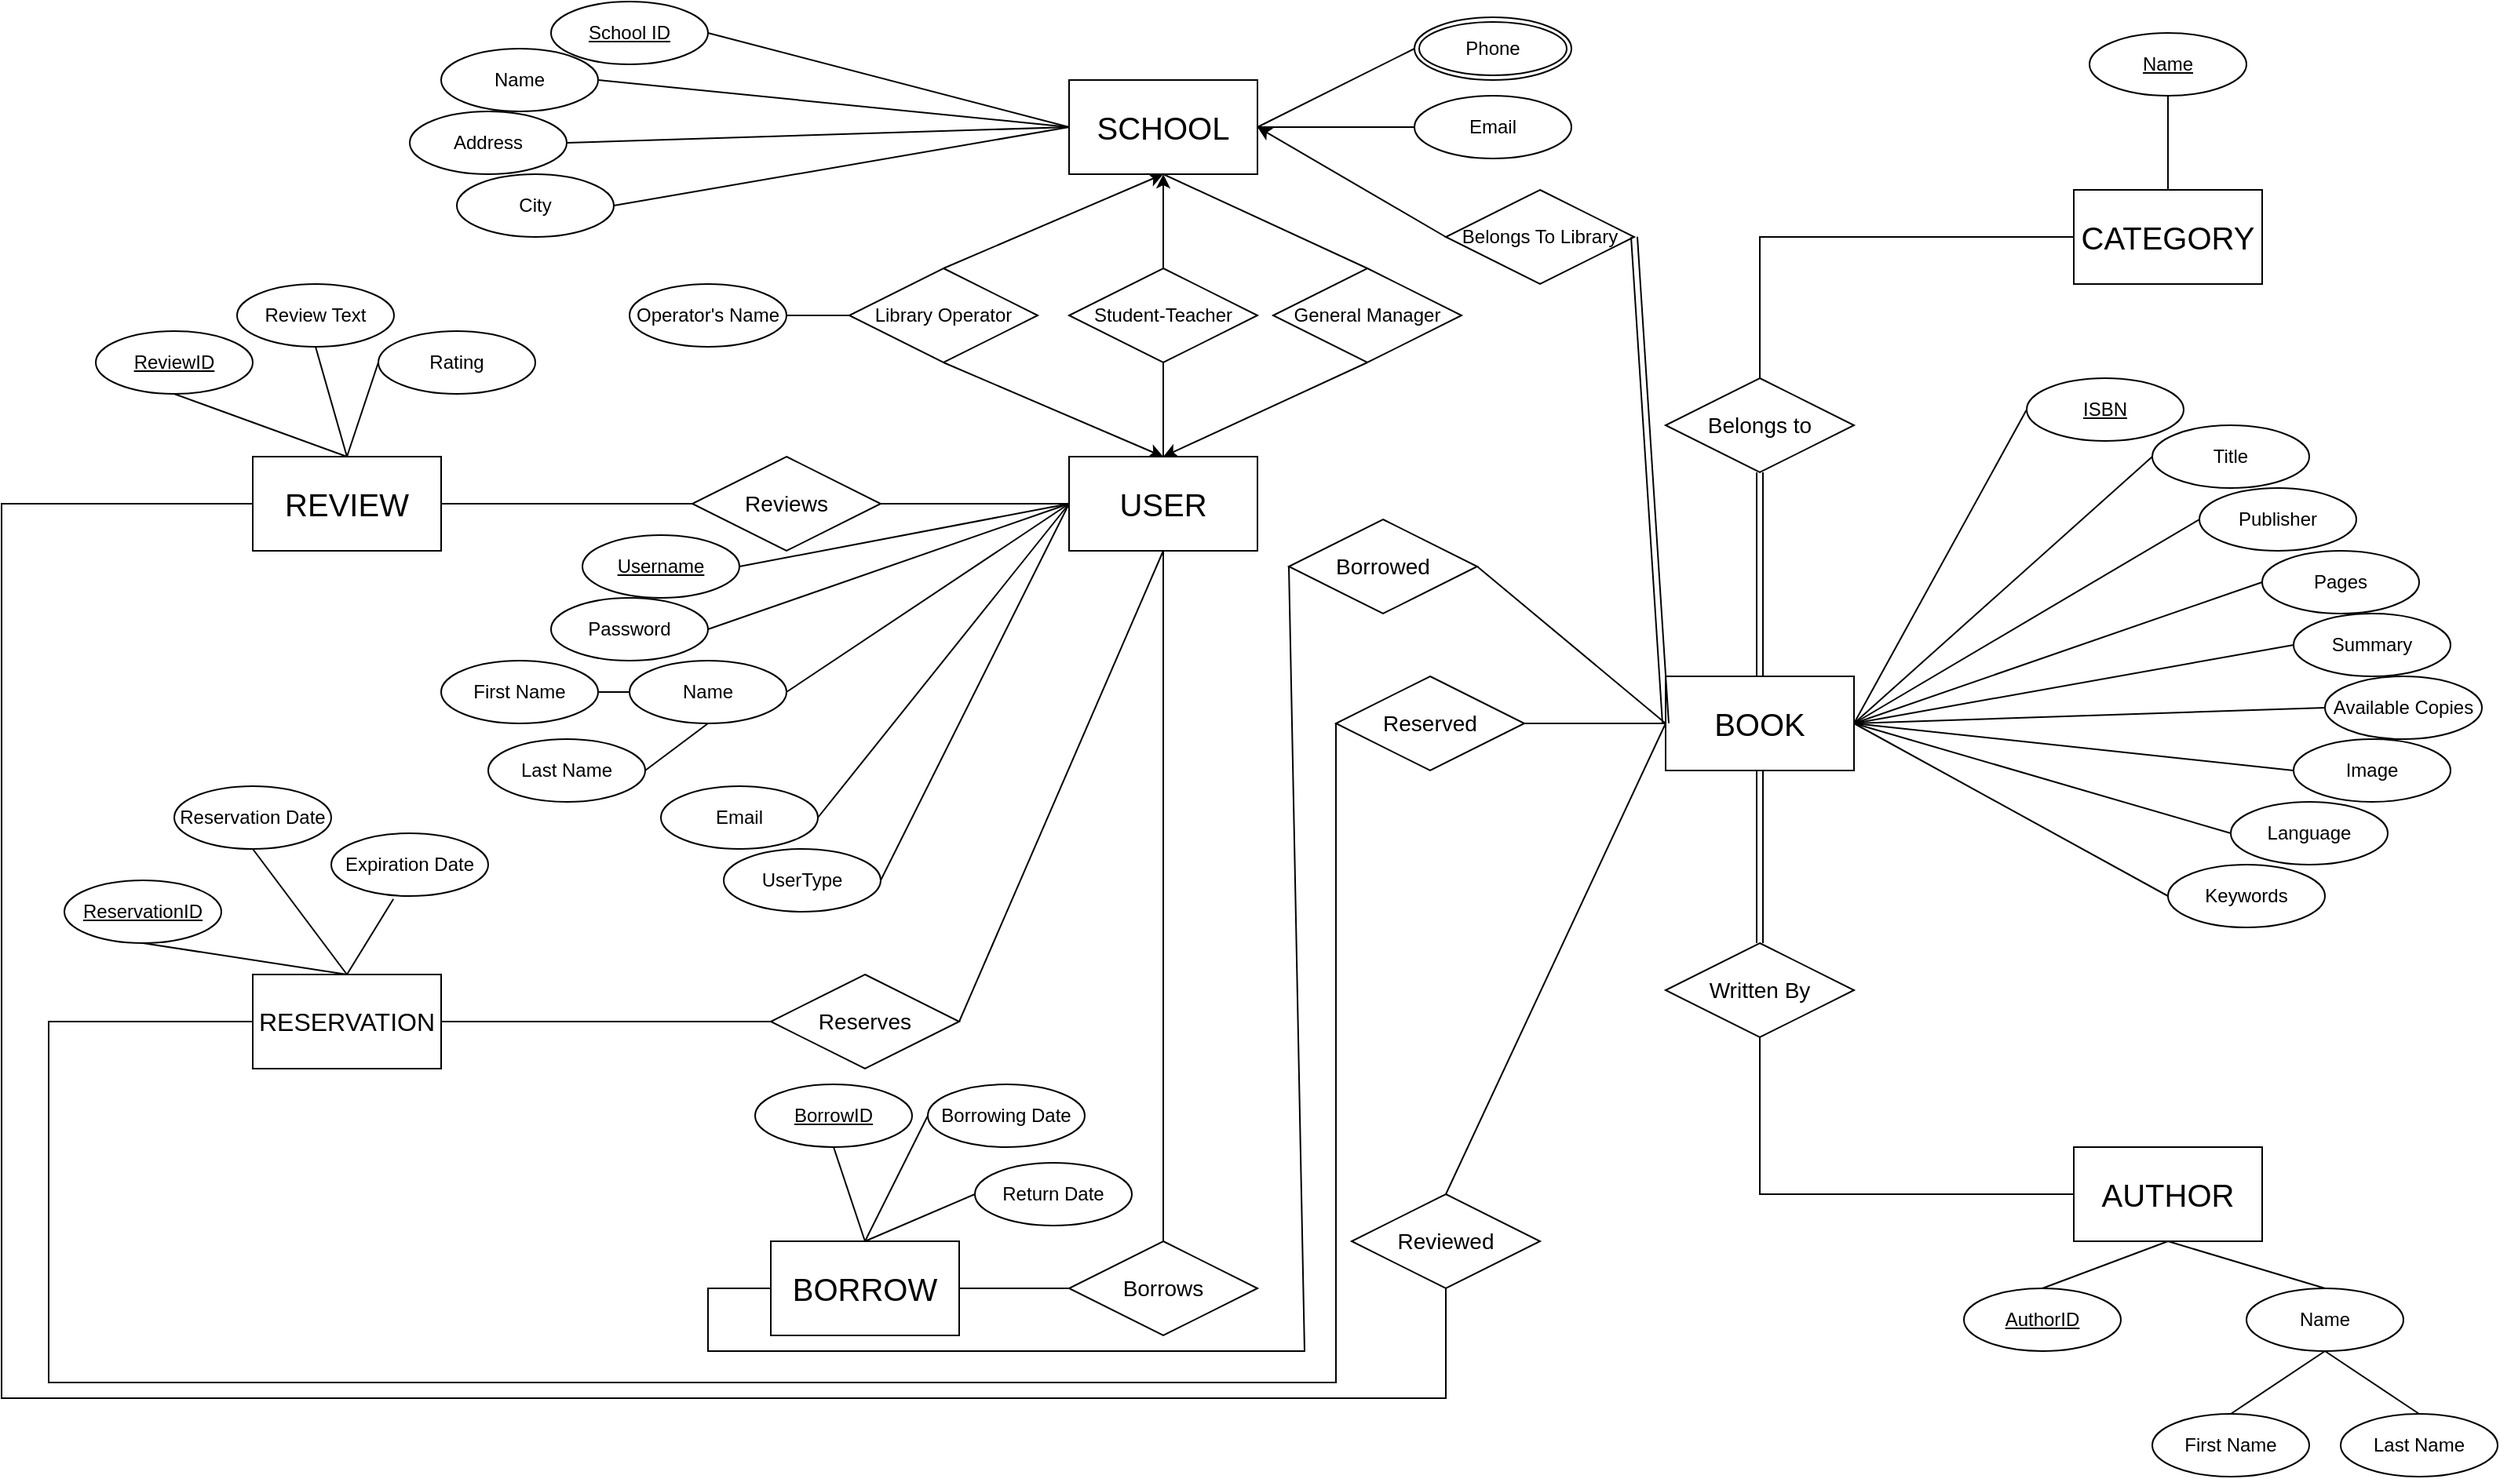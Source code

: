 <mxfile version="21.2.4" type="device">
  <diagram name="Σελίδα-1" id="gIPJcoeuLJjqF6bGJ0RA">
    <mxGraphModel dx="2049" dy="1091" grid="1" gridSize="10" guides="1" tooltips="1" connect="1" arrows="1" fold="1" page="1" pageScale="1" pageWidth="1654" pageHeight="1169" math="0" shadow="0">
      <root>
        <mxCell id="0" />
        <mxCell id="1" parent="0" />
        <mxCell id="8MD2V6pWfykVniSsKf-Z-3" value="&lt;font style=&quot;font-size: 20px;&quot;&gt;SCHOOL&lt;/font&gt;" style="rounded=0;whiteSpace=wrap;html=1;" parent="1" vertex="1">
          <mxGeometry x="720" y="50" width="120" height="60" as="geometry" />
        </mxCell>
        <mxCell id="8MD2V6pWfykVniSsKf-Z-5" value="&lt;font style=&quot;font-size: 16px;&quot;&gt;RESERVATION&lt;/font&gt;" style="rounded=0;whiteSpace=wrap;html=1;" parent="1" vertex="1">
          <mxGeometry x="200" y="620" width="120" height="60" as="geometry" />
        </mxCell>
        <mxCell id="8MD2V6pWfykVniSsKf-Z-6" value="&lt;font style=&quot;font-size: 20px;&quot;&gt;REVIEW&lt;/font&gt;" style="rounded=0;whiteSpace=wrap;html=1;" parent="1" vertex="1">
          <mxGeometry x="200" y="290" width="120" height="60" as="geometry" />
        </mxCell>
        <mxCell id="8MD2V6pWfykVniSsKf-Z-7" value="&lt;font style=&quot;font-size: 20px;&quot;&gt;BORROW&lt;/font&gt;" style="rounded=0;whiteSpace=wrap;html=1;" parent="1" vertex="1">
          <mxGeometry x="530" y="790" width="120" height="60" as="geometry" />
        </mxCell>
        <mxCell id="8MD2V6pWfykVniSsKf-Z-9" value="&lt;font style=&quot;font-size: 20px;&quot;&gt;CATEGORY&lt;/font&gt;" style="rounded=0;whiteSpace=wrap;html=1;" parent="1" vertex="1">
          <mxGeometry x="1360" y="120" width="120" height="60" as="geometry" />
        </mxCell>
        <mxCell id="8MD2V6pWfykVniSsKf-Z-10" value="&lt;font style=&quot;font-size: 20px;&quot;&gt;BOOK&lt;/font&gt;" style="rounded=0;whiteSpace=wrap;html=1;" parent="1" vertex="1">
          <mxGeometry x="1100" y="430" width="120" height="60" as="geometry" />
        </mxCell>
        <mxCell id="8MD2V6pWfykVniSsKf-Z-11" value="&lt;font style=&quot;font-size: 20px;&quot;&gt;AUTHOR&lt;/font&gt;" style="rounded=0;whiteSpace=wrap;html=1;" parent="1" vertex="1">
          <mxGeometry x="1360" y="730" width="120" height="60" as="geometry" />
        </mxCell>
        <mxCell id="IquROmP5LWn76ybMcErC-4" value="" style="rounded=0;orthogonalLoop=1;jettySize=auto;html=1;exitX=0.5;exitY=0;exitDx=0;exitDy=0;entryX=0.5;entryY=1;entryDx=0;entryDy=0;" parent="1" target="8MD2V6pWfykVniSsKf-Z-3" edge="1">
          <mxGeometry relative="1" as="geometry">
            <mxPoint x="780" y="170" as="sourcePoint" />
          </mxGeometry>
        </mxCell>
        <mxCell id="IquROmP5LWn76ybMcErC-7" value="&lt;font style=&quot;font-size: 14px;&quot;&gt;Written By&lt;/font&gt;" style="shape=rhombus;perimeter=rhombusPerimeter;whiteSpace=wrap;html=1;align=center;" parent="1" vertex="1">
          <mxGeometry x="1100" y="600" width="120" height="60" as="geometry" />
        </mxCell>
        <mxCell id="IquROmP5LWn76ybMcErC-10" value="" style="endArrow=none;html=1;rounded=0;entryX=0.5;entryY=1;entryDx=0;entryDy=0;shape=link;" parent="1" target="8MD2V6pWfykVniSsKf-Z-10" edge="1">
          <mxGeometry width="50" height="50" relative="1" as="geometry">
            <mxPoint x="1160" y="600" as="sourcePoint" />
            <mxPoint x="800" y="540" as="targetPoint" />
          </mxGeometry>
        </mxCell>
        <mxCell id="IquROmP5LWn76ybMcErC-11" value="" style="endArrow=none;html=1;rounded=0;exitX=0;exitY=0.5;exitDx=0;exitDy=0;entryX=0.5;entryY=1;entryDx=0;entryDy=0;" parent="1" source="8MD2V6pWfykVniSsKf-Z-11" target="IquROmP5LWn76ybMcErC-7" edge="1">
          <mxGeometry width="50" height="50" relative="1" as="geometry">
            <mxPoint x="750" y="590" as="sourcePoint" />
            <mxPoint x="800" y="540" as="targetPoint" />
            <Array as="points">
              <mxPoint x="1160" y="760" />
            </Array>
          </mxGeometry>
        </mxCell>
        <mxCell id="IquROmP5LWn76ybMcErC-12" value="&lt;font style=&quot;font-size: 14px;&quot;&gt;Belongs to&lt;/font&gt;" style="shape=rhombus;perimeter=rhombusPerimeter;whiteSpace=wrap;html=1;align=center;" parent="1" vertex="1">
          <mxGeometry x="1100" y="240" width="120" height="60" as="geometry" />
        </mxCell>
        <mxCell id="IquROmP5LWn76ybMcErC-13" value="" style="endArrow=none;html=1;rounded=0;entryX=0.5;entryY=1;entryDx=0;entryDy=0;exitX=0.5;exitY=0;exitDx=0;exitDy=0;shape=link;" parent="1" source="8MD2V6pWfykVniSsKf-Z-10" target="IquROmP5LWn76ybMcErC-12" edge="1">
          <mxGeometry width="50" height="50" relative="1" as="geometry">
            <mxPoint x="750" y="590" as="sourcePoint" />
            <mxPoint x="800" y="540" as="targetPoint" />
          </mxGeometry>
        </mxCell>
        <mxCell id="IquROmP5LWn76ybMcErC-14" value="" style="endArrow=none;html=1;rounded=0;entryX=0;entryY=0.5;entryDx=0;entryDy=0;exitX=0.5;exitY=0;exitDx=0;exitDy=0;" parent="1" source="IquROmP5LWn76ybMcErC-12" target="8MD2V6pWfykVniSsKf-Z-9" edge="1">
          <mxGeometry width="50" height="50" relative="1" as="geometry">
            <mxPoint x="750" y="590" as="sourcePoint" />
            <mxPoint x="800" y="540" as="targetPoint" />
            <Array as="points">
              <mxPoint x="1160" y="150" />
            </Array>
          </mxGeometry>
        </mxCell>
        <mxCell id="IquROmP5LWn76ybMcErC-15" value="&lt;font style=&quot;font-size: 14px;&quot;&gt;Borrows&lt;/font&gt;" style="shape=rhombus;perimeter=rhombusPerimeter;whiteSpace=wrap;html=1;align=center;" parent="1" vertex="1">
          <mxGeometry x="720" y="790" width="120" height="60" as="geometry" />
        </mxCell>
        <mxCell id="IquROmP5LWn76ybMcErC-16" value="&lt;font style=&quot;font-size: 14px;&quot;&gt;Reserves&lt;/font&gt;" style="shape=rhombus;perimeter=rhombusPerimeter;whiteSpace=wrap;html=1;align=center;" parent="1" vertex="1">
          <mxGeometry x="530" y="620" width="120" height="60" as="geometry" />
        </mxCell>
        <mxCell id="IquROmP5LWn76ybMcErC-17" value="&lt;font style=&quot;font-size: 14px;&quot;&gt;Reviews&lt;/font&gt;" style="shape=rhombus;perimeter=rhombusPerimeter;whiteSpace=wrap;html=1;align=center;" parent="1" vertex="1">
          <mxGeometry x="480" y="290" width="120" height="60" as="geometry" />
        </mxCell>
        <mxCell id="IquROmP5LWn76ybMcErC-18" value="" style="endArrow=none;html=1;rounded=0;entryX=0;entryY=0.5;entryDx=0;entryDy=0;exitX=1;exitY=0.5;exitDx=0;exitDy=0;" parent="1" source="IquROmP5LWn76ybMcErC-17" edge="1">
          <mxGeometry width="50" height="50" relative="1" as="geometry">
            <mxPoint x="750" y="580" as="sourcePoint" />
            <mxPoint x="720" y="320" as="targetPoint" />
          </mxGeometry>
        </mxCell>
        <mxCell id="IquROmP5LWn76ybMcErC-19" value="" style="endArrow=none;html=1;rounded=0;entryX=1;entryY=0.5;entryDx=0;entryDy=0;exitX=0;exitY=0.5;exitDx=0;exitDy=0;" parent="1" source="IquROmP5LWn76ybMcErC-17" target="8MD2V6pWfykVniSsKf-Z-6" edge="1">
          <mxGeometry width="50" height="50" relative="1" as="geometry">
            <mxPoint x="760" y="590" as="sourcePoint" />
            <mxPoint x="810" y="540" as="targetPoint" />
          </mxGeometry>
        </mxCell>
        <mxCell id="IquROmP5LWn76ybMcErC-20" value="" style="endArrow=none;html=1;rounded=0;exitX=0.5;exitY=1;exitDx=0;exitDy=0;entryX=0.5;entryY=0;entryDx=0;entryDy=0;" parent="1" target="IquROmP5LWn76ybMcErC-15" edge="1">
          <mxGeometry width="50" height="50" relative="1" as="geometry">
            <mxPoint x="780" y="350" as="sourcePoint" />
            <mxPoint x="820" y="550" as="targetPoint" />
          </mxGeometry>
        </mxCell>
        <mxCell id="IquROmP5LWn76ybMcErC-21" value="" style="endArrow=none;html=1;rounded=0;exitX=1;exitY=0.5;exitDx=0;exitDy=0;entryX=0;entryY=0.5;entryDx=0;entryDy=0;" parent="1" source="8MD2V6pWfykVniSsKf-Z-7" target="IquROmP5LWn76ybMcErC-15" edge="1">
          <mxGeometry width="50" height="50" relative="1" as="geometry">
            <mxPoint x="780" y="610" as="sourcePoint" />
            <mxPoint x="830" y="560" as="targetPoint" />
          </mxGeometry>
        </mxCell>
        <mxCell id="IquROmP5LWn76ybMcErC-22" value="" style="endArrow=none;html=1;rounded=0;entryX=1;entryY=0.5;entryDx=0;entryDy=0;" parent="1" target="IquROmP5LWn76ybMcErC-16" edge="1">
          <mxGeometry width="50" height="50" relative="1" as="geometry">
            <mxPoint x="780" y="350" as="sourcePoint" />
            <mxPoint x="840" y="570" as="targetPoint" />
          </mxGeometry>
        </mxCell>
        <mxCell id="IquROmP5LWn76ybMcErC-23" value="" style="endArrow=none;html=1;rounded=0;exitX=1;exitY=0.5;exitDx=0;exitDy=0;entryX=0;entryY=0.5;entryDx=0;entryDy=0;" parent="1" source="8MD2V6pWfykVniSsKf-Z-5" target="IquROmP5LWn76ybMcErC-16" edge="1">
          <mxGeometry width="50" height="50" relative="1" as="geometry">
            <mxPoint x="800" y="630" as="sourcePoint" />
            <mxPoint x="850" y="580" as="targetPoint" />
          </mxGeometry>
        </mxCell>
        <mxCell id="IquROmP5LWn76ybMcErC-24" value="&lt;font style=&quot;font-size: 14px;&quot;&gt;Reviewed&lt;/font&gt;" style="shape=rhombus;perimeter=rhombusPerimeter;whiteSpace=wrap;html=1;align=center;" parent="1" vertex="1">
          <mxGeometry x="900" y="760" width="120" height="60" as="geometry" />
        </mxCell>
        <mxCell id="IquROmP5LWn76ybMcErC-25" value="&lt;font style=&quot;font-size: 14px;&quot;&gt;Reserved&lt;/font&gt;" style="shape=rhombus;perimeter=rhombusPerimeter;whiteSpace=wrap;html=1;align=center;" parent="1" vertex="1">
          <mxGeometry x="890" y="430" width="120" height="60" as="geometry" />
        </mxCell>
        <mxCell id="IquROmP5LWn76ybMcErC-26" value="&lt;font style=&quot;font-size: 14px;&quot;&gt;Borrowed&lt;/font&gt;" style="shape=rhombus;perimeter=rhombusPerimeter;whiteSpace=wrap;html=1;align=center;" parent="1" vertex="1">
          <mxGeometry x="860" y="330" width="120" height="60" as="geometry" />
        </mxCell>
        <mxCell id="IquROmP5LWn76ybMcErC-28" style="rounded=0;orthogonalLoop=1;jettySize=auto;html=1;entryX=1;entryY=0.5;entryDx=0;entryDy=0;exitX=0;exitY=0.5;exitDx=0;exitDy=0;" parent="1" source="IquROmP5LWn76ybMcErC-27" target="8MD2V6pWfykVniSsKf-Z-3" edge="1">
          <mxGeometry relative="1" as="geometry" />
        </mxCell>
        <mxCell id="IquROmP5LWn76ybMcErC-27" value="Belongs To Library" style="shape=rhombus;perimeter=rhombusPerimeter;whiteSpace=wrap;html=1;align=center;" parent="1" vertex="1">
          <mxGeometry x="960" y="120" width="120" height="60" as="geometry" />
        </mxCell>
        <mxCell id="IquROmP5LWn76ybMcErC-29" value="" style="endArrow=none;html=1;rounded=0;entryX=1;entryY=0.5;entryDx=0;entryDy=0;exitX=0;exitY=0.5;exitDx=0;exitDy=0;shape=link;" parent="1" source="8MD2V6pWfykVniSsKf-Z-10" target="IquROmP5LWn76ybMcErC-27" edge="1">
          <mxGeometry width="50" height="50" relative="1" as="geometry">
            <mxPoint x="750" y="440" as="sourcePoint" />
            <mxPoint x="800" y="390" as="targetPoint" />
          </mxGeometry>
        </mxCell>
        <mxCell id="IquROmP5LWn76ybMcErC-30" value="" style="endArrow=none;html=1;rounded=0;entryX=0;entryY=0.5;entryDx=0;entryDy=0;exitX=0.5;exitY=0;exitDx=0;exitDy=0;" parent="1" source="IquROmP5LWn76ybMcErC-24" target="8MD2V6pWfykVniSsKf-Z-10" edge="1">
          <mxGeometry width="50" height="50" relative="1" as="geometry">
            <mxPoint x="760" y="450" as="sourcePoint" />
            <mxPoint x="810" y="400" as="targetPoint" />
          </mxGeometry>
        </mxCell>
        <mxCell id="IquROmP5LWn76ybMcErC-31" value="" style="endArrow=none;html=1;rounded=0;entryX=0;entryY=0.5;entryDx=0;entryDy=0;exitX=1;exitY=0.5;exitDx=0;exitDy=0;" parent="1" source="IquROmP5LWn76ybMcErC-25" target="8MD2V6pWfykVniSsKf-Z-10" edge="1">
          <mxGeometry width="50" height="50" relative="1" as="geometry">
            <mxPoint x="950" y="480" as="sourcePoint" />
            <mxPoint x="820" y="410" as="targetPoint" />
          </mxGeometry>
        </mxCell>
        <mxCell id="IquROmP5LWn76ybMcErC-32" value="" style="endArrow=none;html=1;rounded=0;entryX=0;entryY=0.5;entryDx=0;entryDy=0;exitX=1;exitY=0.5;exitDx=0;exitDy=0;" parent="1" source="IquROmP5LWn76ybMcErC-26" target="8MD2V6pWfykVniSsKf-Z-10" edge="1">
          <mxGeometry width="50" height="50" relative="1" as="geometry">
            <mxPoint x="780" y="470" as="sourcePoint" />
            <mxPoint x="830" y="420" as="targetPoint" />
          </mxGeometry>
        </mxCell>
        <mxCell id="IquROmP5LWn76ybMcErC-33" value="" style="endArrow=none;html=1;rounded=0;entryX=0.5;entryY=1;entryDx=0;entryDy=0;exitX=0;exitY=0.5;exitDx=0;exitDy=0;" parent="1" source="8MD2V6pWfykVniSsKf-Z-6" target="IquROmP5LWn76ybMcErC-24" edge="1">
          <mxGeometry width="50" height="50" relative="1" as="geometry">
            <mxPoint x="790" y="480" as="sourcePoint" />
            <mxPoint x="840" y="430" as="targetPoint" />
            <Array as="points">
              <mxPoint x="40" y="320" />
              <mxPoint x="40" y="890" />
              <mxPoint x="880" y="890" />
              <mxPoint x="960" y="890" />
            </Array>
          </mxGeometry>
        </mxCell>
        <mxCell id="IquROmP5LWn76ybMcErC-34" value="" style="endArrow=none;html=1;rounded=0;entryX=0;entryY=0.5;entryDx=0;entryDy=0;exitX=0;exitY=0.5;exitDx=0;exitDy=0;" parent="1" source="8MD2V6pWfykVniSsKf-Z-5" target="IquROmP5LWn76ybMcErC-25" edge="1">
          <mxGeometry width="50" height="50" relative="1" as="geometry">
            <mxPoint x="800" y="490" as="sourcePoint" />
            <mxPoint x="850" y="440" as="targetPoint" />
            <Array as="points">
              <mxPoint x="70" y="650" />
              <mxPoint x="70" y="880" />
              <mxPoint x="890" y="880" />
            </Array>
          </mxGeometry>
        </mxCell>
        <mxCell id="IquROmP5LWn76ybMcErC-35" value="" style="endArrow=none;html=1;rounded=0;entryX=0;entryY=0.5;entryDx=0;entryDy=0;exitX=0;exitY=0.5;exitDx=0;exitDy=0;" parent="1" source="8MD2V6pWfykVniSsKf-Z-7" target="IquROmP5LWn76ybMcErC-26" edge="1">
          <mxGeometry width="50" height="50" relative="1" as="geometry">
            <mxPoint x="810" y="500" as="sourcePoint" />
            <mxPoint x="860" y="450" as="targetPoint" />
            <Array as="points">
              <mxPoint x="490" y="820" />
              <mxPoint x="490" y="860" />
              <mxPoint x="870" y="860" />
            </Array>
          </mxGeometry>
        </mxCell>
        <mxCell id="IquROmP5LWn76ybMcErC-37" style="rounded=0;orthogonalLoop=1;jettySize=auto;html=1;exitX=0.5;exitY=1;exitDx=0;exitDy=0;" parent="1" source="IquROmP5LWn76ybMcErC-39" edge="1">
          <mxGeometry relative="1" as="geometry">
            <mxPoint x="780" y="230" as="sourcePoint" />
            <mxPoint x="780" y="290" as="targetPoint" />
          </mxGeometry>
        </mxCell>
        <mxCell id="IquROmP5LWn76ybMcErC-38" style="rounded=0;orthogonalLoop=1;jettySize=auto;html=1;exitX=0.5;exitY=0;exitDx=0;exitDy=0;entryX=0.5;entryY=1;entryDx=0;entryDy=0;" parent="1" source="IquROmP5LWn76ybMcErC-39" target="8MD2V6pWfykVniSsKf-Z-3" edge="1">
          <mxGeometry relative="1" as="geometry">
            <mxPoint x="780" y="170" as="sourcePoint" />
          </mxGeometry>
        </mxCell>
        <mxCell id="IquROmP5LWn76ybMcErC-39" value="Library Operator" style="shape=rhombus;perimeter=rhombusPerimeter;whiteSpace=wrap;html=1;align=center;" parent="1" vertex="1">
          <mxGeometry x="580" y="170" width="120" height="60" as="geometry" />
        </mxCell>
        <mxCell id="IquROmP5LWn76ybMcErC-42" style="rounded=0;orthogonalLoop=1;jettySize=auto;html=1;entryX=0.5;entryY=0;entryDx=0;entryDy=0;exitX=0.5;exitY=1;exitDx=0;exitDy=0;" parent="1" source="IquROmP5LWn76ybMcErC-40" edge="1">
          <mxGeometry relative="1" as="geometry">
            <mxPoint x="780" y="290" as="targetPoint" />
          </mxGeometry>
        </mxCell>
        <mxCell id="IquROmP5LWn76ybMcErC-40" value="General Manager" style="shape=rhombus;perimeter=rhombusPerimeter;whiteSpace=wrap;html=1;align=center;" parent="1" vertex="1">
          <mxGeometry x="850" y="170" width="120" height="60" as="geometry" />
        </mxCell>
        <mxCell id="IquROmP5LWn76ybMcErC-43" value="" style="endArrow=none;html=1;rounded=0;entryX=0.5;entryY=1;entryDx=0;entryDy=0;exitX=0.5;exitY=0;exitDx=0;exitDy=0;" parent="1" source="IquROmP5LWn76ybMcErC-40" target="8MD2V6pWfykVniSsKf-Z-3" edge="1">
          <mxGeometry width="50" height="50" relative="1" as="geometry">
            <mxPoint x="610" y="330" as="sourcePoint" />
            <mxPoint x="730" y="330" as="targetPoint" />
          </mxGeometry>
        </mxCell>
        <mxCell id="IquROmP5LWn76ybMcErC-44" value="School ID" style="ellipse;whiteSpace=wrap;html=1;align=center;fontStyle=4;" parent="1" vertex="1">
          <mxGeometry x="390" width="100" height="40" as="geometry" />
        </mxCell>
        <mxCell id="IquROmP5LWn76ybMcErC-45" value="Name" style="ellipse;whiteSpace=wrap;html=1;align=center;" parent="1" vertex="1">
          <mxGeometry x="320" y="30" width="100" height="40" as="geometry" />
        </mxCell>
        <mxCell id="IquROmP5LWn76ybMcErC-46" value="Address" style="ellipse;whiteSpace=wrap;html=1;align=center;" parent="1" vertex="1">
          <mxGeometry x="300" y="70" width="100" height="40" as="geometry" />
        </mxCell>
        <mxCell id="IquROmP5LWn76ybMcErC-47" value="City" style="ellipse;whiteSpace=wrap;html=1;align=center;" parent="1" vertex="1">
          <mxGeometry x="330" y="110" width="100" height="40" as="geometry" />
        </mxCell>
        <mxCell id="IquROmP5LWn76ybMcErC-48" value="Operator&#39;s Name" style="ellipse;whiteSpace=wrap;html=1;align=center;" parent="1" vertex="1">
          <mxGeometry x="440" y="180" width="100" height="40" as="geometry" />
        </mxCell>
        <mxCell id="IquROmP5LWn76ybMcErC-49" value="Phone" style="ellipse;shape=doubleEllipse;margin=3;whiteSpace=wrap;html=1;align=center;" parent="1" vertex="1">
          <mxGeometry x="940" y="10" width="100" height="40" as="geometry" />
        </mxCell>
        <mxCell id="IquROmP5LWn76ybMcErC-51" value="" style="endArrow=none;html=1;rounded=0;entryX=0;entryY=0.5;entryDx=0;entryDy=0;exitX=1;exitY=0.5;exitDx=0;exitDy=0;" parent="1" source="IquROmP5LWn76ybMcErC-48" target="IquROmP5LWn76ybMcErC-39" edge="1">
          <mxGeometry width="50" height="50" relative="1" as="geometry">
            <mxPoint x="750" y="440" as="sourcePoint" />
            <mxPoint x="800" y="390" as="targetPoint" />
          </mxGeometry>
        </mxCell>
        <mxCell id="IquROmP5LWn76ybMcErC-53" value="" style="endArrow=none;html=1;rounded=0;entryX=0;entryY=0.5;entryDx=0;entryDy=0;exitX=1;exitY=0.5;exitDx=0;exitDy=0;" parent="1" source="IquROmP5LWn76ybMcErC-44" target="8MD2V6pWfykVniSsKf-Z-3" edge="1">
          <mxGeometry width="50" height="50" relative="1" as="geometry">
            <mxPoint x="550" y="210" as="sourcePoint" />
            <mxPoint x="590" y="210" as="targetPoint" />
          </mxGeometry>
        </mxCell>
        <mxCell id="IquROmP5LWn76ybMcErC-54" value="" style="endArrow=none;html=1;rounded=0;exitX=1;exitY=0.5;exitDx=0;exitDy=0;" parent="1" source="IquROmP5LWn76ybMcErC-45" edge="1">
          <mxGeometry width="50" height="50" relative="1" as="geometry">
            <mxPoint x="500" y="30" as="sourcePoint" />
            <mxPoint x="720" y="80" as="targetPoint" />
          </mxGeometry>
        </mxCell>
        <mxCell id="IquROmP5LWn76ybMcErC-55" value="" style="endArrow=none;html=1;rounded=0;entryX=0;entryY=0.5;entryDx=0;entryDy=0;exitX=1;exitY=0.5;exitDx=0;exitDy=0;" parent="1" source="IquROmP5LWn76ybMcErC-46" target="8MD2V6pWfykVniSsKf-Z-3" edge="1">
          <mxGeometry width="50" height="50" relative="1" as="geometry">
            <mxPoint x="510" y="40" as="sourcePoint" />
            <mxPoint x="740" y="100" as="targetPoint" />
          </mxGeometry>
        </mxCell>
        <mxCell id="IquROmP5LWn76ybMcErC-56" value="" style="endArrow=none;html=1;rounded=0;exitX=1;exitY=0.5;exitDx=0;exitDy=0;" parent="1" source="IquROmP5LWn76ybMcErC-47" edge="1">
          <mxGeometry width="50" height="50" relative="1" as="geometry">
            <mxPoint x="520" y="50" as="sourcePoint" />
            <mxPoint x="720" y="80" as="targetPoint" />
          </mxGeometry>
        </mxCell>
        <mxCell id="IquROmP5LWn76ybMcErC-57" value="" style="endArrow=none;html=1;rounded=0;entryX=0;entryY=0.5;entryDx=0;entryDy=0;exitX=1;exitY=0.5;exitDx=0;exitDy=0;" parent="1" source="8MD2V6pWfykVniSsKf-Z-3" target="IquROmP5LWn76ybMcErC-49" edge="1">
          <mxGeometry width="50" height="50" relative="1" as="geometry">
            <mxPoint x="530" y="60" as="sourcePoint" />
            <mxPoint x="760" y="120" as="targetPoint" />
          </mxGeometry>
        </mxCell>
        <mxCell id="IquROmP5LWn76ybMcErC-58" value="" style="endArrow=none;html=1;rounded=0;entryX=0;entryY=0.5;entryDx=0;entryDy=0;" parent="1" edge="1">
          <mxGeometry width="50" height="50" relative="1" as="geometry">
            <mxPoint x="840" y="80" as="sourcePoint" />
            <mxPoint x="940" y="80" as="targetPoint" />
          </mxGeometry>
        </mxCell>
        <mxCell id="IquROmP5LWn76ybMcErC-59" value="Username" style="ellipse;whiteSpace=wrap;html=1;align=center;fontStyle=4;" parent="1" vertex="1">
          <mxGeometry x="410" y="340" width="100" height="40" as="geometry" />
        </mxCell>
        <mxCell id="IquROmP5LWn76ybMcErC-60" value="Password" style="ellipse;whiteSpace=wrap;html=1;align=center;" parent="1" vertex="1">
          <mxGeometry x="390" y="380" width="100" height="40" as="geometry" />
        </mxCell>
        <mxCell id="IquROmP5LWn76ybMcErC-61" value="First Name" style="ellipse;whiteSpace=wrap;html=1;align=center;" parent="1" vertex="1">
          <mxGeometry x="320" y="420" width="100" height="40" as="geometry" />
        </mxCell>
        <mxCell id="IquROmP5LWn76ybMcErC-62" value="Last Name" style="ellipse;whiteSpace=wrap;html=1;align=center;" parent="1" vertex="1">
          <mxGeometry x="350" y="470" width="100" height="40" as="geometry" />
        </mxCell>
        <mxCell id="IquROmP5LWn76ybMcErC-63" value="Email" style="ellipse;whiteSpace=wrap;html=1;align=center;" parent="1" vertex="1">
          <mxGeometry x="460" y="500" width="100" height="40" as="geometry" />
        </mxCell>
        <mxCell id="IquROmP5LWn76ybMcErC-64" value="UserType" style="ellipse;whiteSpace=wrap;html=1;align=center;" parent="1" vertex="1">
          <mxGeometry x="500" y="540" width="100" height="40" as="geometry" />
        </mxCell>
        <mxCell id="IquROmP5LWn76ybMcErC-65" value="Email" style="ellipse;whiteSpace=wrap;html=1;align=center;" parent="1" vertex="1">
          <mxGeometry x="940" y="60" width="100" height="40" as="geometry" />
        </mxCell>
        <mxCell id="IquROmP5LWn76ybMcErC-66" value="" style="endArrow=none;html=1;rounded=0;exitX=1;exitY=0.5;exitDx=0;exitDy=0;entryX=0;entryY=0.5;entryDx=0;entryDy=0;" parent="1" source="IquROmP5LWn76ybMcErC-59" edge="1">
          <mxGeometry width="50" height="50" relative="1" as="geometry">
            <mxPoint x="610" y="330" as="sourcePoint" />
            <mxPoint x="720" y="320" as="targetPoint" />
          </mxGeometry>
        </mxCell>
        <mxCell id="IquROmP5LWn76ybMcErC-67" value="" style="endArrow=none;html=1;rounded=0;exitX=1;exitY=0.5;exitDx=0;exitDy=0;" parent="1" source="IquROmP5LWn76ybMcErC-60" edge="1">
          <mxGeometry width="50" height="50" relative="1" as="geometry">
            <mxPoint x="520" y="370" as="sourcePoint" />
            <mxPoint x="720" y="320" as="targetPoint" />
          </mxGeometry>
        </mxCell>
        <mxCell id="IquROmP5LWn76ybMcErC-68" value="" style="endArrow=none;html=1;rounded=0;exitX=1;exitY=0.5;exitDx=0;exitDy=0;entryX=0;entryY=0.5;entryDx=0;entryDy=0;" parent="1" source="IquROmP5LWn76ybMcErC-61" target="IquROmP5LWn76ybMcErC-94" edge="1">
          <mxGeometry width="50" height="50" relative="1" as="geometry">
            <mxPoint x="530" y="380" as="sourcePoint" />
            <mxPoint x="740" y="340" as="targetPoint" />
          </mxGeometry>
        </mxCell>
        <mxCell id="IquROmP5LWn76ybMcErC-69" value="" style="endArrow=none;html=1;rounded=0;exitX=1;exitY=0.5;exitDx=0;exitDy=0;entryX=0.5;entryY=1;entryDx=0;entryDy=0;" parent="1" source="IquROmP5LWn76ybMcErC-62" target="IquROmP5LWn76ybMcErC-94" edge="1">
          <mxGeometry width="50" height="50" relative="1" as="geometry">
            <mxPoint x="540" y="390" as="sourcePoint" />
            <mxPoint x="750" y="350" as="targetPoint" />
          </mxGeometry>
        </mxCell>
        <mxCell id="IquROmP5LWn76ybMcErC-70" value="" style="endArrow=none;html=1;rounded=0;exitX=1;exitY=0.5;exitDx=0;exitDy=0;entryX=0;entryY=0.5;entryDx=0;entryDy=0;" parent="1" source="IquROmP5LWn76ybMcErC-63" edge="1">
          <mxGeometry width="50" height="50" relative="1" as="geometry">
            <mxPoint x="550" y="400" as="sourcePoint" />
            <mxPoint x="720" y="320" as="targetPoint" />
          </mxGeometry>
        </mxCell>
        <mxCell id="IquROmP5LWn76ybMcErC-71" value="" style="endArrow=none;html=1;rounded=0;exitX=1;exitY=0.5;exitDx=0;exitDy=0;entryX=0;entryY=0.5;entryDx=0;entryDy=0;" parent="1" source="IquROmP5LWn76ybMcErC-64" edge="1">
          <mxGeometry width="50" height="50" relative="1" as="geometry">
            <mxPoint x="560" y="410" as="sourcePoint" />
            <mxPoint x="720" y="320" as="targetPoint" />
          </mxGeometry>
        </mxCell>
        <mxCell id="IquROmP5LWn76ybMcErC-72" value="ReviewID" style="ellipse;whiteSpace=wrap;html=1;align=center;fontStyle=4;" parent="1" vertex="1">
          <mxGeometry x="100" y="210" width="100" height="40" as="geometry" />
        </mxCell>
        <mxCell id="IquROmP5LWn76ybMcErC-73" value="Review Text" style="ellipse;whiteSpace=wrap;html=1;align=center;" parent="1" vertex="1">
          <mxGeometry x="190" y="180" width="100" height="40" as="geometry" />
        </mxCell>
        <mxCell id="IquROmP5LWn76ybMcErC-74" value="Rating" style="ellipse;whiteSpace=wrap;html=1;align=center;" parent="1" vertex="1">
          <mxGeometry x="280" y="210" width="100" height="40" as="geometry" />
        </mxCell>
        <mxCell id="IquROmP5LWn76ybMcErC-75" value="" style="endArrow=none;html=1;rounded=0;entryX=0.5;entryY=1;entryDx=0;entryDy=0;exitX=0.5;exitY=0;exitDx=0;exitDy=0;" parent="1" source="8MD2V6pWfykVniSsKf-Z-6" target="IquROmP5LWn76ybMcErC-72" edge="1">
          <mxGeometry width="50" height="50" relative="1" as="geometry">
            <mxPoint x="490" y="330" as="sourcePoint" />
            <mxPoint x="330" y="330" as="targetPoint" />
          </mxGeometry>
        </mxCell>
        <mxCell id="IquROmP5LWn76ybMcErC-76" value="" style="endArrow=none;html=1;rounded=0;entryX=0.5;entryY=1;entryDx=0;entryDy=0;" parent="1" target="IquROmP5LWn76ybMcErC-73" edge="1">
          <mxGeometry width="50" height="50" relative="1" as="geometry">
            <mxPoint x="260" y="290" as="sourcePoint" />
            <mxPoint x="160" y="260" as="targetPoint" />
          </mxGeometry>
        </mxCell>
        <mxCell id="IquROmP5LWn76ybMcErC-77" value="" style="endArrow=none;html=1;rounded=0;entryX=0.5;entryY=0;entryDx=0;entryDy=0;exitX=0;exitY=0.5;exitDx=0;exitDy=0;" parent="1" source="IquROmP5LWn76ybMcErC-74" target="8MD2V6pWfykVniSsKf-Z-6" edge="1">
          <mxGeometry width="50" height="50" relative="1" as="geometry">
            <mxPoint x="280" y="310" as="sourcePoint" />
            <mxPoint x="170" y="270" as="targetPoint" />
          </mxGeometry>
        </mxCell>
        <mxCell id="IquROmP5LWn76ybMcErC-78" value="ReservationID" style="ellipse;whiteSpace=wrap;html=1;align=center;fontStyle=4;" parent="1" vertex="1">
          <mxGeometry x="80" y="560" width="100" height="40" as="geometry" />
        </mxCell>
        <mxCell id="IquROmP5LWn76ybMcErC-79" value="Reservation Date" style="ellipse;whiteSpace=wrap;html=1;align=center;" parent="1" vertex="1">
          <mxGeometry x="150" y="500" width="100" height="40" as="geometry" />
        </mxCell>
        <mxCell id="IquROmP5LWn76ybMcErC-80" value="Expiration Date" style="ellipse;whiteSpace=wrap;html=1;align=center;" parent="1" vertex="1">
          <mxGeometry x="250" y="530" width="100" height="40" as="geometry" />
        </mxCell>
        <mxCell id="IquROmP5LWn76ybMcErC-91" value="" style="endArrow=none;html=1;rounded=0;entryX=0.5;entryY=0;entryDx=0;entryDy=0;exitX=0.396;exitY=1.046;exitDx=0;exitDy=0;exitPerimeter=0;" parent="1" source="IquROmP5LWn76ybMcErC-80" target="8MD2V6pWfykVniSsKf-Z-5" edge="1">
          <mxGeometry width="50" height="50" relative="1" as="geometry">
            <mxPoint x="280" y="700" as="sourcePoint" />
            <mxPoint x="250" y="740" as="targetPoint" />
          </mxGeometry>
        </mxCell>
        <mxCell id="IquROmP5LWn76ybMcErC-92" value="" style="endArrow=none;html=1;rounded=0;exitX=0.5;exitY=1;exitDx=0;exitDy=0;" parent="1" source="IquROmP5LWn76ybMcErC-79" edge="1">
          <mxGeometry width="50" height="50" relative="1" as="geometry">
            <mxPoint x="370" y="572" as="sourcePoint" />
            <mxPoint x="260" y="620" as="targetPoint" />
          </mxGeometry>
        </mxCell>
        <mxCell id="IquROmP5LWn76ybMcErC-93" value="" style="endArrow=none;html=1;rounded=0;exitX=0.5;exitY=1;exitDx=0;exitDy=0;" parent="1" source="IquROmP5LWn76ybMcErC-78" edge="1">
          <mxGeometry width="50" height="50" relative="1" as="geometry">
            <mxPoint x="380" y="582" as="sourcePoint" />
            <mxPoint x="260" y="620" as="targetPoint" />
          </mxGeometry>
        </mxCell>
        <mxCell id="IquROmP5LWn76ybMcErC-94" value="Name" style="ellipse;whiteSpace=wrap;html=1;align=center;" parent="1" vertex="1">
          <mxGeometry x="440" y="420" width="100" height="40" as="geometry" />
        </mxCell>
        <mxCell id="IquROmP5LWn76ybMcErC-95" value="" style="endArrow=none;html=1;rounded=0;exitX=1;exitY=0.5;exitDx=0;exitDy=0;" parent="1" source="IquROmP5LWn76ybMcErC-94" edge="1">
          <mxGeometry width="50" height="50" relative="1" as="geometry">
            <mxPoint x="500" y="410" as="sourcePoint" />
            <mxPoint x="720" y="320" as="targetPoint" />
          </mxGeometry>
        </mxCell>
        <mxCell id="IquROmP5LWn76ybMcErC-96" value="&lt;u&gt;BorrowID&lt;/u&gt;" style="ellipse;whiteSpace=wrap;html=1;align=center;" parent="1" vertex="1">
          <mxGeometry x="520" y="690" width="100" height="40" as="geometry" />
        </mxCell>
        <mxCell id="IquROmP5LWn76ybMcErC-97" value="Borrowing Date" style="ellipse;whiteSpace=wrap;html=1;align=center;" parent="1" vertex="1">
          <mxGeometry x="630" y="690" width="100" height="40" as="geometry" />
        </mxCell>
        <mxCell id="IquROmP5LWn76ybMcErC-98" value="Return Date" style="ellipse;whiteSpace=wrap;html=1;align=center;" parent="1" vertex="1">
          <mxGeometry x="660" y="740" width="100" height="40" as="geometry" />
        </mxCell>
        <mxCell id="IquROmP5LWn76ybMcErC-101" value="" style="endArrow=none;html=1;rounded=0;entryX=0.5;entryY=0;entryDx=0;entryDy=0;exitX=0.5;exitY=1;exitDx=0;exitDy=0;" parent="1" source="IquROmP5LWn76ybMcErC-96" target="8MD2V6pWfykVniSsKf-Z-7" edge="1">
          <mxGeometry width="50" height="50" relative="1" as="geometry">
            <mxPoint x="610" y="810" as="sourcePoint" />
            <mxPoint x="540" y="790" as="targetPoint" />
          </mxGeometry>
        </mxCell>
        <mxCell id="IquROmP5LWn76ybMcErC-102" value="" style="endArrow=none;html=1;rounded=0;exitX=0;exitY=0.5;exitDx=0;exitDy=0;" parent="1" source="IquROmP5LWn76ybMcErC-97" edge="1">
          <mxGeometry width="50" height="50" relative="1" as="geometry">
            <mxPoint x="620" y="820" as="sourcePoint" />
            <mxPoint x="590" y="790" as="targetPoint" />
          </mxGeometry>
        </mxCell>
        <mxCell id="IquROmP5LWn76ybMcErC-103" value="" style="endArrow=none;html=1;rounded=0;entryX=0.5;entryY=0;entryDx=0;entryDy=0;exitX=0;exitY=0.5;exitDx=0;exitDy=0;" parent="1" source="IquROmP5LWn76ybMcErC-98" target="8MD2V6pWfykVniSsKf-Z-7" edge="1">
          <mxGeometry width="50" height="50" relative="1" as="geometry">
            <mxPoint x="630" y="830" as="sourcePoint" />
            <mxPoint x="560" y="810" as="targetPoint" />
          </mxGeometry>
        </mxCell>
        <mxCell id="IquROmP5LWn76ybMcErC-105" value="Name" style="ellipse;whiteSpace=wrap;html=1;align=center;fontStyle=4;" parent="1" vertex="1">
          <mxGeometry x="1370" y="20" width="100" height="40" as="geometry" />
        </mxCell>
        <mxCell id="IquROmP5LWn76ybMcErC-108" value="" style="endArrow=none;html=1;rounded=0;entryX=0.5;entryY=1;entryDx=0;entryDy=0;exitX=0.5;exitY=0;exitDx=0;exitDy=0;" parent="1" source="8MD2V6pWfykVniSsKf-Z-9" target="IquROmP5LWn76ybMcErC-105" edge="1">
          <mxGeometry width="50" height="50" relative="1" as="geometry">
            <mxPoint x="850" y="90" as="sourcePoint" />
            <mxPoint x="950" y="40" as="targetPoint" />
          </mxGeometry>
        </mxCell>
        <mxCell id="IquROmP5LWn76ybMcErC-110" value="&lt;u&gt;AuthorID&lt;/u&gt;" style="ellipse;whiteSpace=wrap;html=1;align=center;" parent="1" vertex="1">
          <mxGeometry x="1290" y="820" width="100" height="40" as="geometry" />
        </mxCell>
        <mxCell id="IquROmP5LWn76ybMcErC-111" value="First Name" style="ellipse;whiteSpace=wrap;html=1;align=center;" parent="1" vertex="1">
          <mxGeometry x="1410" y="900" width="100" height="40" as="geometry" />
        </mxCell>
        <mxCell id="IquROmP5LWn76ybMcErC-112" value="Last Name" style="ellipse;whiteSpace=wrap;html=1;align=center;" parent="1" vertex="1">
          <mxGeometry x="1530" y="900" width="100" height="40" as="geometry" />
        </mxCell>
        <mxCell id="IquROmP5LWn76ybMcErC-113" value="" style="endArrow=none;html=1;rounded=0;exitX=0.5;exitY=0;exitDx=0;exitDy=0;entryX=0.5;entryY=1;entryDx=0;entryDy=0;" parent="1" source="IquROmP5LWn76ybMcErC-111" target="IquROmP5LWn76ybMcErC-115" edge="1">
          <mxGeometry width="50" height="50" relative="1" as="geometry">
            <mxPoint x="1610" y="780" as="sourcePoint" />
            <mxPoint x="1820" y="740" as="targetPoint" />
          </mxGeometry>
        </mxCell>
        <mxCell id="IquROmP5LWn76ybMcErC-114" value="" style="endArrow=none;html=1;rounded=0;exitX=0.5;exitY=0;exitDx=0;exitDy=0;entryX=0.5;entryY=1;entryDx=0;entryDy=0;" parent="1" source="IquROmP5LWn76ybMcErC-112" target="IquROmP5LWn76ybMcErC-115" edge="1">
          <mxGeometry width="50" height="50" relative="1" as="geometry">
            <mxPoint x="1620" y="790" as="sourcePoint" />
            <mxPoint x="1830" y="750" as="targetPoint" />
          </mxGeometry>
        </mxCell>
        <mxCell id="IquROmP5LWn76ybMcErC-115" value="Name" style="ellipse;whiteSpace=wrap;html=1;align=center;" parent="1" vertex="1">
          <mxGeometry x="1470" y="820" width="100" height="40" as="geometry" />
        </mxCell>
        <mxCell id="IquROmP5LWn76ybMcErC-116" value="" style="endArrow=none;html=1;rounded=0;entryX=0.5;entryY=1;entryDx=0;entryDy=0;exitX=0.5;exitY=0;exitDx=0;exitDy=0;" parent="1" source="IquROmP5LWn76ybMcErC-110" target="8MD2V6pWfykVniSsKf-Z-11" edge="1">
          <mxGeometry width="50" height="50" relative="1" as="geometry">
            <mxPoint x="970" y="770" as="sourcePoint" />
            <mxPoint x="1110" y="470" as="targetPoint" />
          </mxGeometry>
        </mxCell>
        <mxCell id="IquROmP5LWn76ybMcErC-117" value="" style="endArrow=none;html=1;rounded=0;exitX=0.5;exitY=0;exitDx=0;exitDy=0;" parent="1" source="IquROmP5LWn76ybMcErC-115" edge="1">
          <mxGeometry width="50" height="50" relative="1" as="geometry">
            <mxPoint x="1350" y="830" as="sourcePoint" />
            <mxPoint x="1420" y="790" as="targetPoint" />
          </mxGeometry>
        </mxCell>
        <mxCell id="IquROmP5LWn76ybMcErC-118" value="ISBN" style="ellipse;whiteSpace=wrap;html=1;align=center;fontStyle=4;" parent="1" vertex="1">
          <mxGeometry x="1330" y="240" width="100" height="40" as="geometry" />
        </mxCell>
        <mxCell id="IquROmP5LWn76ybMcErC-119" value="Title" style="ellipse;whiteSpace=wrap;html=1;align=center;" parent="1" vertex="1">
          <mxGeometry x="1410" y="270" width="100" height="40" as="geometry" />
        </mxCell>
        <mxCell id="IquROmP5LWn76ybMcErC-120" value="Publisher" style="ellipse;whiteSpace=wrap;html=1;align=center;" parent="1" vertex="1">
          <mxGeometry x="1440" y="310" width="100" height="40" as="geometry" />
        </mxCell>
        <mxCell id="IquROmP5LWn76ybMcErC-121" value="Pages" style="ellipse;whiteSpace=wrap;html=1;align=center;" parent="1" vertex="1">
          <mxGeometry x="1480" y="350" width="100" height="40" as="geometry" />
        </mxCell>
        <mxCell id="IquROmP5LWn76ybMcErC-122" value="Summary" style="ellipse;whiteSpace=wrap;html=1;align=center;" parent="1" vertex="1">
          <mxGeometry x="1500" y="390" width="100" height="40" as="geometry" />
        </mxCell>
        <mxCell id="IquROmP5LWn76ybMcErC-123" value="Available Copies" style="ellipse;whiteSpace=wrap;html=1;align=center;" parent="1" vertex="1">
          <mxGeometry x="1520" y="430" width="100" height="40" as="geometry" />
        </mxCell>
        <mxCell id="IquROmP5LWn76ybMcErC-124" value="Image" style="ellipse;whiteSpace=wrap;html=1;align=center;" parent="1" vertex="1">
          <mxGeometry x="1500" y="470" width="100" height="40" as="geometry" />
        </mxCell>
        <mxCell id="IquROmP5LWn76ybMcErC-125" value="Language" style="ellipse;whiteSpace=wrap;html=1;align=center;" parent="1" vertex="1">
          <mxGeometry x="1460" y="510" width="100" height="40" as="geometry" />
        </mxCell>
        <mxCell id="IquROmP5LWn76ybMcErC-127" value="Keywords" style="ellipse;whiteSpace=wrap;html=1;align=center;" parent="1" vertex="1">
          <mxGeometry x="1420" y="550" width="100" height="40" as="geometry" />
        </mxCell>
        <mxCell id="IquROmP5LWn76ybMcErC-128" value="" style="endArrow=none;html=1;rounded=0;entryX=1;entryY=0.5;entryDx=0;entryDy=0;exitX=0;exitY=0.5;exitDx=0;exitDy=0;" parent="1" source="IquROmP5LWn76ybMcErC-118" target="8MD2V6pWfykVniSsKf-Z-10" edge="1">
          <mxGeometry width="50" height="50" relative="1" as="geometry">
            <mxPoint x="1430" y="130" as="sourcePoint" />
            <mxPoint x="1340" y="60" as="targetPoint" />
          </mxGeometry>
        </mxCell>
        <mxCell id="IquROmP5LWn76ybMcErC-129" value="" style="endArrow=none;html=1;rounded=0;entryX=1;entryY=0.5;entryDx=0;entryDy=0;exitX=0;exitY=0.5;exitDx=0;exitDy=0;" parent="1" source="IquROmP5LWn76ybMcErC-119" target="8MD2V6pWfykVniSsKf-Z-10" edge="1">
          <mxGeometry width="50" height="50" relative="1" as="geometry">
            <mxPoint x="1340" y="270" as="sourcePoint" />
            <mxPoint x="1230" y="470" as="targetPoint" />
          </mxGeometry>
        </mxCell>
        <mxCell id="IquROmP5LWn76ybMcErC-130" value="" style="endArrow=none;html=1;rounded=0;exitX=0;exitY=0.5;exitDx=0;exitDy=0;" parent="1" source="IquROmP5LWn76ybMcErC-120" edge="1">
          <mxGeometry width="50" height="50" relative="1" as="geometry">
            <mxPoint x="1420" y="300" as="sourcePoint" />
            <mxPoint x="1220" y="460" as="targetPoint" />
          </mxGeometry>
        </mxCell>
        <mxCell id="IquROmP5LWn76ybMcErC-131" value="" style="endArrow=none;html=1;rounded=0;exitX=0;exitY=0.5;exitDx=0;exitDy=0;" parent="1" source="IquROmP5LWn76ybMcErC-121" edge="1">
          <mxGeometry width="50" height="50" relative="1" as="geometry">
            <mxPoint x="1450" y="340" as="sourcePoint" />
            <mxPoint x="1220" y="460" as="targetPoint" />
          </mxGeometry>
        </mxCell>
        <mxCell id="IquROmP5LWn76ybMcErC-132" value="" style="endArrow=none;html=1;rounded=0;exitX=0;exitY=0.5;exitDx=0;exitDy=0;" parent="1" source="IquROmP5LWn76ybMcErC-122" edge="1">
          <mxGeometry width="50" height="50" relative="1" as="geometry">
            <mxPoint x="1490" y="380" as="sourcePoint" />
            <mxPoint x="1220" y="460" as="targetPoint" />
          </mxGeometry>
        </mxCell>
        <mxCell id="IquROmP5LWn76ybMcErC-133" value="" style="endArrow=none;html=1;rounded=0;exitX=0;exitY=0.5;exitDx=0;exitDy=0;entryX=1;entryY=0.5;entryDx=0;entryDy=0;" parent="1" source="IquROmP5LWn76ybMcErC-123" target="8MD2V6pWfykVniSsKf-Z-10" edge="1">
          <mxGeometry width="50" height="50" relative="1" as="geometry">
            <mxPoint x="1510" y="420" as="sourcePoint" />
            <mxPoint x="1230" y="470" as="targetPoint" />
          </mxGeometry>
        </mxCell>
        <mxCell id="IquROmP5LWn76ybMcErC-134" value="" style="endArrow=none;html=1;rounded=0;exitX=0;exitY=0.5;exitDx=0;exitDy=0;entryX=1;entryY=0.5;entryDx=0;entryDy=0;" parent="1" source="IquROmP5LWn76ybMcErC-124" target="8MD2V6pWfykVniSsKf-Z-10" edge="1">
          <mxGeometry width="50" height="50" relative="1" as="geometry">
            <mxPoint x="1530" y="460" as="sourcePoint" />
            <mxPoint x="1230" y="470" as="targetPoint" />
          </mxGeometry>
        </mxCell>
        <mxCell id="IquROmP5LWn76ybMcErC-135" value="" style="endArrow=none;html=1;rounded=0;exitX=0;exitY=0.5;exitDx=0;exitDy=0;entryX=1;entryY=0.5;entryDx=0;entryDy=0;" parent="1" source="IquROmP5LWn76ybMcErC-125" target="8MD2V6pWfykVniSsKf-Z-10" edge="1">
          <mxGeometry width="50" height="50" relative="1" as="geometry">
            <mxPoint x="1540" y="470" as="sourcePoint" />
            <mxPoint x="1240" y="480" as="targetPoint" />
          </mxGeometry>
        </mxCell>
        <mxCell id="IquROmP5LWn76ybMcErC-137" value="" style="endArrow=none;html=1;rounded=0;exitX=0;exitY=0.5;exitDx=0;exitDy=0;entryX=1;entryY=0.5;entryDx=0;entryDy=0;" parent="1" source="IquROmP5LWn76ybMcErC-127" target="8MD2V6pWfykVniSsKf-Z-10" edge="1">
          <mxGeometry width="50" height="50" relative="1" as="geometry">
            <mxPoint x="1480" y="550" as="sourcePoint" />
            <mxPoint x="1240" y="480" as="targetPoint" />
          </mxGeometry>
        </mxCell>
        <mxCell id="SfEP7w6LC1NKlw6G-5Dp-1" value="&lt;font style=&quot;font-size: 20px;&quot;&gt;USER&lt;/font&gt;" style="whiteSpace=wrap;html=1;align=center;" parent="1" vertex="1">
          <mxGeometry x="720" y="290" width="120" height="60" as="geometry" />
        </mxCell>
        <mxCell id="SfEP7w6LC1NKlw6G-5Dp-5" value="" style="endArrow=none;html=1;rounded=0;entryX=0.5;entryY=1;entryDx=0;entryDy=0;exitX=0.5;exitY=0;exitDx=0;exitDy=0;" parent="1" source="SfEP7w6LC1NKlw6G-5Dp-1" edge="1">
          <mxGeometry width="50" height="50" relative="1" as="geometry">
            <mxPoint x="680" y="430" as="sourcePoint" />
            <mxPoint x="780" y="230" as="targetPoint" />
          </mxGeometry>
        </mxCell>
        <mxCell id="SfEP7w6LC1NKlw6G-5Dp-6" value="Student-Teacher" style="shape=rhombus;perimeter=rhombusPerimeter;whiteSpace=wrap;html=1;align=center;" parent="1" vertex="1">
          <mxGeometry x="720" y="170" width="120" height="60" as="geometry" />
        </mxCell>
      </root>
    </mxGraphModel>
  </diagram>
</mxfile>

